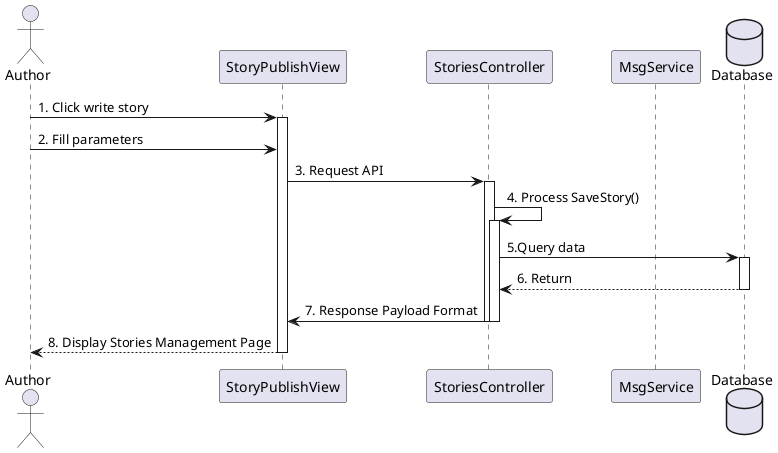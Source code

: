 @startuml
actor       Author       as user
participant StoryPublishView as view

participant StoriesController as controller

participant MsgService as msgService
database    Database as db

user -> view ++: 1. Click write story
user -> view : 2. Fill parameters
view -> controller ++ : 3. Request API
controller -> controller ++ : 4. Process SaveStory()
controller -> db ++ : 5.Query data
db --> controller -- : 6. Return
controller -> view -- : 7. Response Payload Format
deactivate controller
view --> user -- : 8. Display Stories Management Page


@enduml


